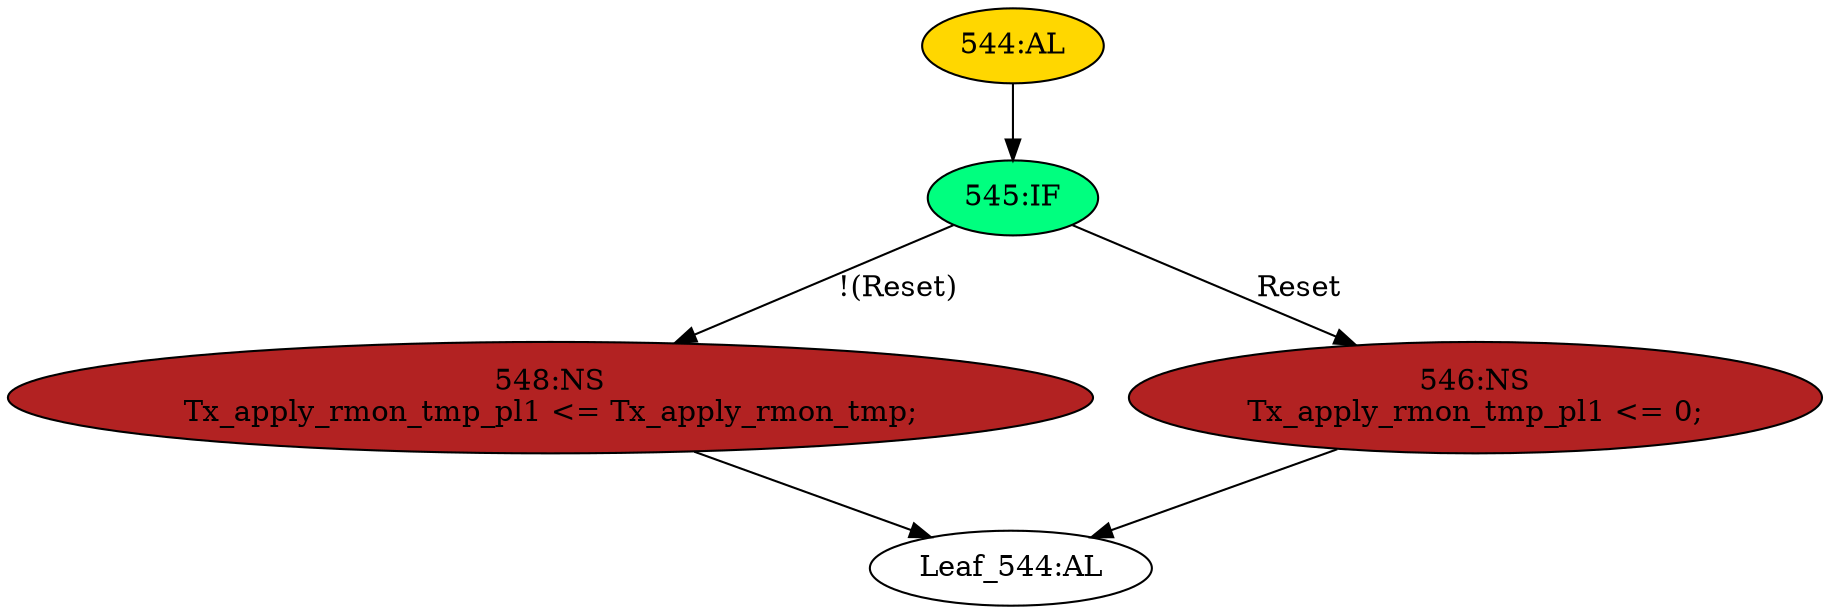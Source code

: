 strict digraph "" {
	node [label="\N"];
	"544:AL"	 [ast="<pyverilog.vparser.ast.Always object at 0x7f104a57d410>",
		clk_sens=True,
		fillcolor=gold,
		label="544:AL",
		sens="['Clk', 'Reset']",
		statements="[]",
		style=filled,
		typ=Always,
		use_var="['Reset', 'Tx_apply_rmon_tmp']"];
	"545:IF"	 [ast="<pyverilog.vparser.ast.IfStatement object at 0x7f104a57d590>",
		fillcolor=springgreen,
		label="545:IF",
		statements="[]",
		style=filled,
		typ=IfStatement];
	"544:AL" -> "545:IF"	 [cond="[]",
		lineno=None];
	"548:NS"	 [ast="<pyverilog.vparser.ast.NonblockingSubstitution object at 0x7f104a57d5d0>",
		fillcolor=firebrick,
		label="548:NS
Tx_apply_rmon_tmp_pl1 <= Tx_apply_rmon_tmp;",
		statements="[<pyverilog.vparser.ast.NonblockingSubstitution object at 0x7f104a57d5d0>]",
		style=filled,
		typ=NonblockingSubstitution];
	"545:IF" -> "548:NS"	 [cond="['Reset']",
		label="!(Reset)",
		lineno=545];
	"546:NS"	 [ast="<pyverilog.vparser.ast.NonblockingSubstitution object at 0x7f104a57d750>",
		fillcolor=firebrick,
		label="546:NS
Tx_apply_rmon_tmp_pl1 <= 0;",
		statements="[<pyverilog.vparser.ast.NonblockingSubstitution object at 0x7f104a57d750>]",
		style=filled,
		typ=NonblockingSubstitution];
	"545:IF" -> "546:NS"	 [cond="['Reset']",
		label=Reset,
		lineno=545];
	"Leaf_544:AL"	 [def_var="['Tx_apply_rmon_tmp_pl1']",
		label="Leaf_544:AL"];
	"548:NS" -> "Leaf_544:AL"	 [cond="[]",
		lineno=None];
	"546:NS" -> "Leaf_544:AL"	 [cond="[]",
		lineno=None];
}
